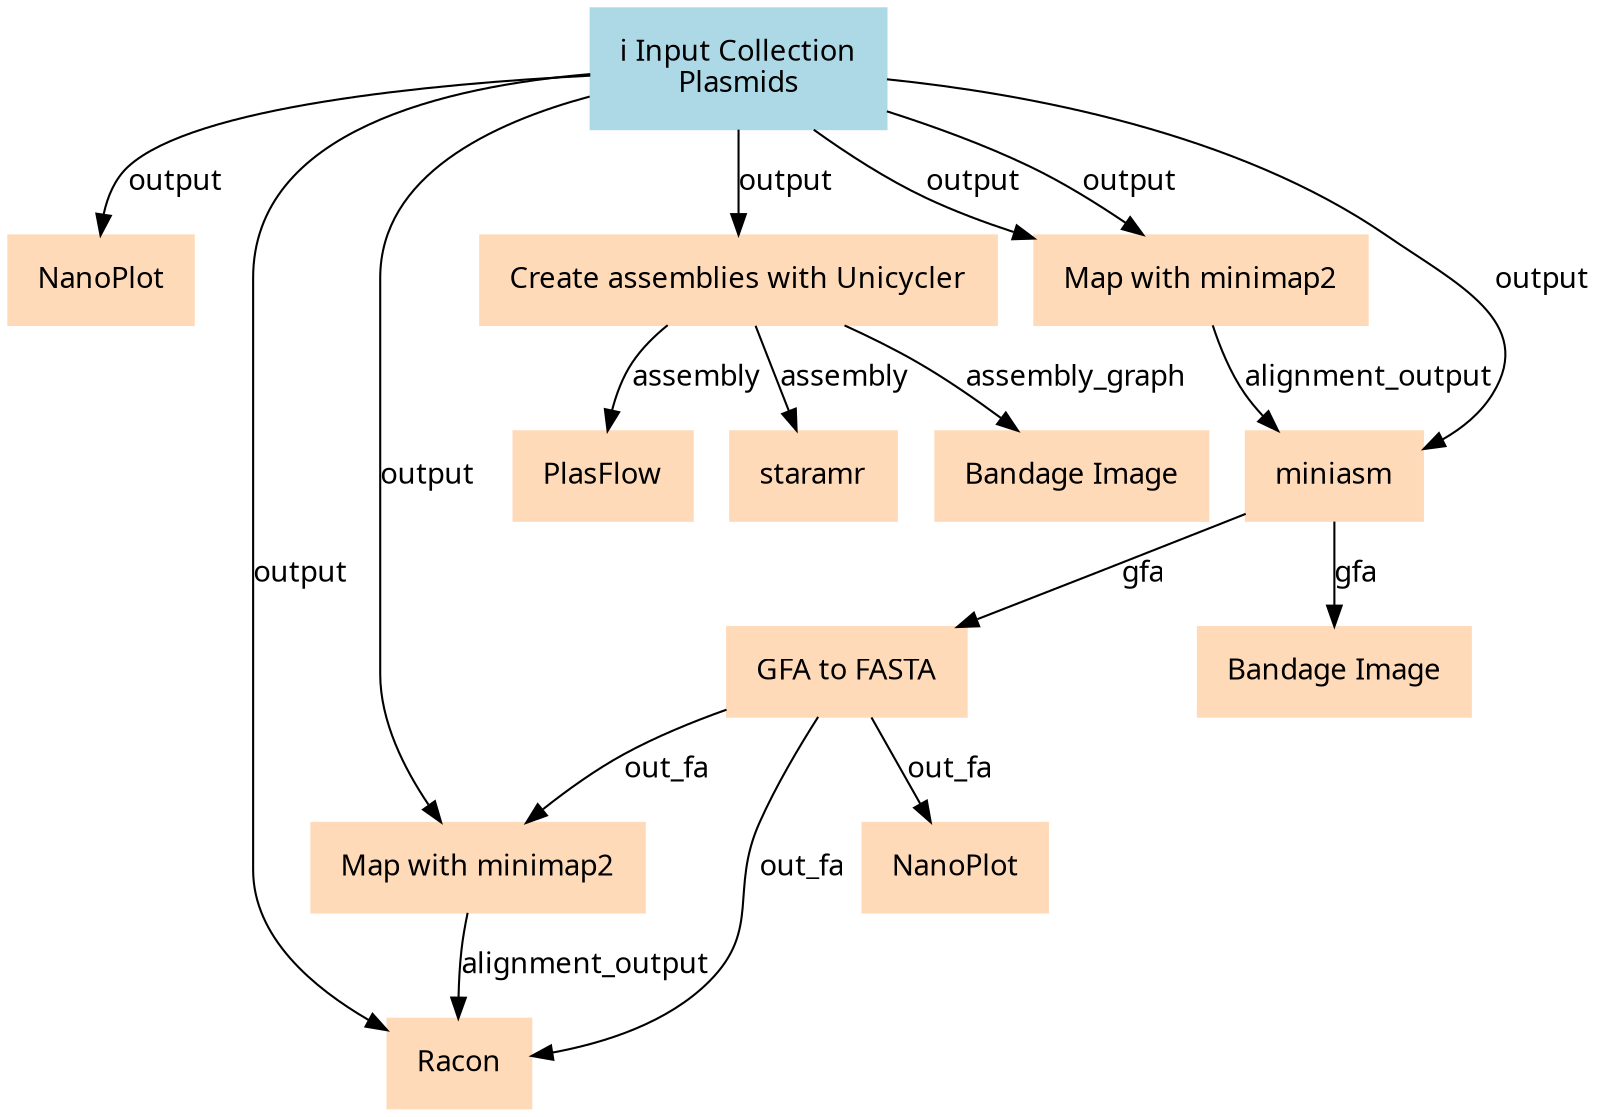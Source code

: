 digraph main {
  node [fontname="Atkinson Hyperlegible", shape=box, color=white,style=filled,color=peachpuff,margin="0.2,0.2"];
  edge [fontname="Atkinson Hyperlegible"];
  0[color=lightblue,label="ℹ️ Input Collection\nPlasmids"]
  1[label="NanoPlot"]
  0 -> 1 [label="output"]
  10[label="NanoPlot"]
  9 -> 10 [label="out_fa"]
  11[label="Map with minimap2"]
  0 -> 11 [label="output"]
  9 -> 11 [label="out_fa"]
  12[label="Racon"]
  9 -> 12 [label="out_fa"]
  11 -> 12 [label="alignment_output"]
  0 -> 12 [label="output"]
  2[label="Map with minimap2"]
  0 -> 2 [label="output"]
  0 -> 2 [label="output"]
  3[label="Create assemblies with Unicycler"]
  0 -> 3 [label="output"]
  4[label="miniasm"]
  2 -> 4 [label="alignment_output"]
  0 -> 4 [label="output"]
  5[label="Bandage Image"]
  3 -> 5 [label="assembly_graph"]
  6[label="PlasFlow"]
  3 -> 6 [label="assembly"]
  7[label="staramr"]
  3 -> 7 [label="assembly"]
  8[label="Bandage Image"]
  4 -> 8 [label="gfa"]
  9[label="GFA to FASTA"]
  4 -> 9 [label="gfa"]
}
